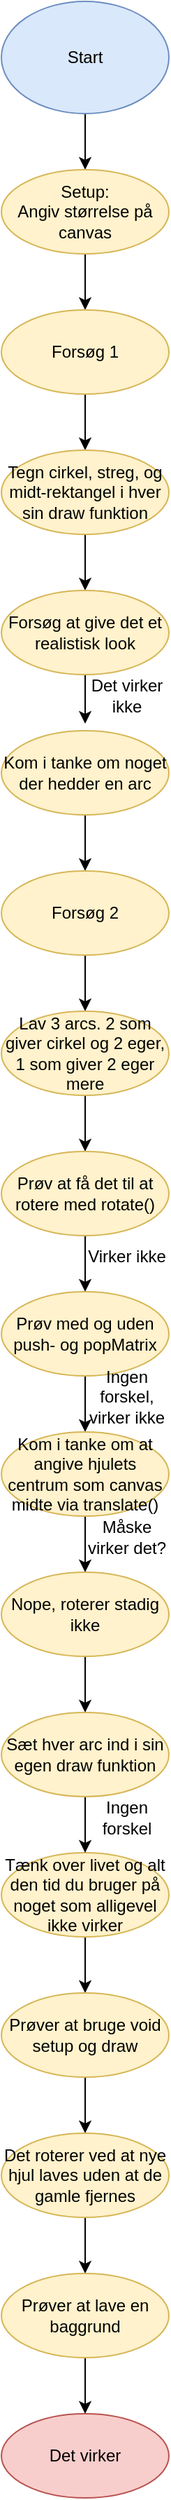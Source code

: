 <mxfile version="20.3.0" type="device"><diagram id="C5RBs43oDa-KdzZeNtuy" name="Page-1"><mxGraphModel dx="1038" dy="539" grid="1" gridSize="10" guides="1" tooltips="1" connect="1" arrows="1" fold="1" page="1" pageScale="1" pageWidth="827" pageHeight="1169" math="0" shadow="0"><root><mxCell id="WIyWlLk6GJQsqaUBKTNV-0"/><mxCell id="WIyWlLk6GJQsqaUBKTNV-1" parent="WIyWlLk6GJQsqaUBKTNV-0"/><mxCell id="qFqJZMW7QlUF8bn65Ra7-2" value="" style="edgeStyle=orthogonalEdgeStyle;rounded=0;orthogonalLoop=1;jettySize=auto;html=1;" parent="WIyWlLk6GJQsqaUBKTNV-1" source="qFqJZMW7QlUF8bn65Ra7-0" target="qFqJZMW7QlUF8bn65Ra7-1" edge="1"><mxGeometry relative="1" as="geometry"/></mxCell><mxCell id="qFqJZMW7QlUF8bn65Ra7-0" value="Start" style="ellipse;whiteSpace=wrap;html=1;fillColor=#dae8fc;strokeColor=#6c8ebf;" parent="WIyWlLk6GJQsqaUBKTNV-1" vertex="1"><mxGeometry x="360" y="40" width="120" height="80" as="geometry"/></mxCell><mxCell id="qFqJZMW7QlUF8bn65Ra7-5" value="" style="edgeStyle=orthogonalEdgeStyle;rounded=0;orthogonalLoop=1;jettySize=auto;html=1;" parent="WIyWlLk6GJQsqaUBKTNV-1" source="qFqJZMW7QlUF8bn65Ra7-1" target="qFqJZMW7QlUF8bn65Ra7-4" edge="1"><mxGeometry relative="1" as="geometry"/></mxCell><mxCell id="qFqJZMW7QlUF8bn65Ra7-1" value="Setup:&lt;br&gt;Angiv størrelse på canvas" style="ellipse;whiteSpace=wrap;html=1;fillColor=#fff2cc;strokeColor=#d6b656;" parent="WIyWlLk6GJQsqaUBKTNV-1" vertex="1"><mxGeometry x="360" y="160" width="120" height="60" as="geometry"/></mxCell><mxCell id="qFqJZMW7QlUF8bn65Ra7-7" value="" style="edgeStyle=orthogonalEdgeStyle;rounded=0;orthogonalLoop=1;jettySize=auto;html=1;" parent="WIyWlLk6GJQsqaUBKTNV-1" source="qFqJZMW7QlUF8bn65Ra7-4" target="qFqJZMW7QlUF8bn65Ra7-6" edge="1"><mxGeometry relative="1" as="geometry"/></mxCell><mxCell id="qFqJZMW7QlUF8bn65Ra7-4" value="Forsøg 1" style="ellipse;whiteSpace=wrap;html=1;fillColor=#fff2cc;strokeColor=#d6b656;" parent="WIyWlLk6GJQsqaUBKTNV-1" vertex="1"><mxGeometry x="360" y="260" width="120" height="60" as="geometry"/></mxCell><mxCell id="qFqJZMW7QlUF8bn65Ra7-11" value="" style="edgeStyle=orthogonalEdgeStyle;rounded=0;orthogonalLoop=1;jettySize=auto;html=1;" parent="WIyWlLk6GJQsqaUBKTNV-1" source="qFqJZMW7QlUF8bn65Ra7-6" target="qFqJZMW7QlUF8bn65Ra7-10" edge="1"><mxGeometry relative="1" as="geometry"/></mxCell><mxCell id="qFqJZMW7QlUF8bn65Ra7-6" value="Tegn cirkel, streg, og midt-rektangel i hver sin draw funktion" style="ellipse;whiteSpace=wrap;html=1;fillColor=#fff2cc;strokeColor=#d6b656;" parent="WIyWlLk6GJQsqaUBKTNV-1" vertex="1"><mxGeometry x="360" y="360" width="120" height="60" as="geometry"/></mxCell><mxCell id="qFqJZMW7QlUF8bn65Ra7-13" value="" style="edgeStyle=orthogonalEdgeStyle;rounded=0;orthogonalLoop=1;jettySize=auto;html=1;" parent="WIyWlLk6GJQsqaUBKTNV-1" source="qFqJZMW7QlUF8bn65Ra7-10" edge="1"><mxGeometry relative="1" as="geometry"><mxPoint x="420" y="555" as="targetPoint"/></mxGeometry></mxCell><mxCell id="qFqJZMW7QlUF8bn65Ra7-10" value="Forsøg at give det et realistisk look" style="ellipse;whiteSpace=wrap;html=1;fillColor=#fff2cc;strokeColor=#d6b656;" parent="WIyWlLk6GJQsqaUBKTNV-1" vertex="1"><mxGeometry x="360" y="460" width="120" height="60" as="geometry"/></mxCell><mxCell id="qFqJZMW7QlUF8bn65Ra7-17" value="" style="edgeStyle=orthogonalEdgeStyle;rounded=0;orthogonalLoop=1;jettySize=auto;html=1;" parent="WIyWlLk6GJQsqaUBKTNV-1" source="qFqJZMW7QlUF8bn65Ra7-14" target="qFqJZMW7QlUF8bn65Ra7-16" edge="1"><mxGeometry relative="1" as="geometry"/></mxCell><mxCell id="qFqJZMW7QlUF8bn65Ra7-14" value="Kom i tanke om noget der hedder en arc" style="ellipse;whiteSpace=wrap;html=1;fillColor=#fff2cc;strokeColor=#d6b656;" parent="WIyWlLk6GJQsqaUBKTNV-1" vertex="1"><mxGeometry x="360" y="560" width="120" height="60" as="geometry"/></mxCell><mxCell id="qFqJZMW7QlUF8bn65Ra7-19" value="" style="edgeStyle=orthogonalEdgeStyle;rounded=0;orthogonalLoop=1;jettySize=auto;html=1;" parent="WIyWlLk6GJQsqaUBKTNV-1" source="qFqJZMW7QlUF8bn65Ra7-16" target="qFqJZMW7QlUF8bn65Ra7-18" edge="1"><mxGeometry relative="1" as="geometry"/></mxCell><mxCell id="qFqJZMW7QlUF8bn65Ra7-16" value="Forsøg 2" style="ellipse;whiteSpace=wrap;html=1;fillColor=#fff2cc;strokeColor=#d6b656;" parent="WIyWlLk6GJQsqaUBKTNV-1" vertex="1"><mxGeometry x="360" y="660" width="120" height="60" as="geometry"/></mxCell><mxCell id="qFqJZMW7QlUF8bn65Ra7-21" value="" style="edgeStyle=orthogonalEdgeStyle;rounded=0;orthogonalLoop=1;jettySize=auto;html=1;" parent="WIyWlLk6GJQsqaUBKTNV-1" source="qFqJZMW7QlUF8bn65Ra7-18" target="qFqJZMW7QlUF8bn65Ra7-20" edge="1"><mxGeometry relative="1" as="geometry"/></mxCell><mxCell id="qFqJZMW7QlUF8bn65Ra7-18" value="Lav 3 arcs. 2 som giver cirkel og 2 eger, 1 som giver 2 eger mere" style="ellipse;whiteSpace=wrap;html=1;fillColor=#fff2cc;strokeColor=#d6b656;" parent="WIyWlLk6GJQsqaUBKTNV-1" vertex="1"><mxGeometry x="360" y="760" width="120" height="60" as="geometry"/></mxCell><mxCell id="qFqJZMW7QlUF8bn65Ra7-24" value="" style="edgeStyle=orthogonalEdgeStyle;rounded=0;orthogonalLoop=1;jettySize=auto;html=1;" parent="WIyWlLk6GJQsqaUBKTNV-1" source="qFqJZMW7QlUF8bn65Ra7-20" target="qFqJZMW7QlUF8bn65Ra7-23" edge="1"><mxGeometry relative="1" as="geometry"/></mxCell><mxCell id="qFqJZMW7QlUF8bn65Ra7-20" value="Prøv at få det til at rotere med rotate()" style="ellipse;whiteSpace=wrap;html=1;fillColor=#fff2cc;strokeColor=#d6b656;" parent="WIyWlLk6GJQsqaUBKTNV-1" vertex="1"><mxGeometry x="360" y="860" width="120" height="60" as="geometry"/></mxCell><mxCell id="qFqJZMW7QlUF8bn65Ra7-22" value="Det virker ikke" style="text;html=1;strokeColor=none;fillColor=none;align=center;verticalAlign=middle;whiteSpace=wrap;rounded=0;" parent="WIyWlLk6GJQsqaUBKTNV-1" vertex="1"><mxGeometry x="420" y="520" width="60" height="30" as="geometry"/></mxCell><mxCell id="irCeChuK3LZAwT5IqHCN-7" value="" style="edgeStyle=orthogonalEdgeStyle;rounded=0;orthogonalLoop=1;jettySize=auto;html=1;" edge="1" parent="WIyWlLk6GJQsqaUBKTNV-1" source="qFqJZMW7QlUF8bn65Ra7-23" target="qFqJZMW7QlUF8bn65Ra7-26"><mxGeometry relative="1" as="geometry"/></mxCell><mxCell id="qFqJZMW7QlUF8bn65Ra7-23" value="Prøv med og uden push- og popMatrix" style="ellipse;whiteSpace=wrap;html=1;fillColor=#fff2cc;strokeColor=#d6b656;" parent="WIyWlLk6GJQsqaUBKTNV-1" vertex="1"><mxGeometry x="360" y="960" width="120" height="60" as="geometry"/></mxCell><mxCell id="qFqJZMW7QlUF8bn65Ra7-25" value="Virker ikke" style="text;html=1;strokeColor=none;fillColor=none;align=center;verticalAlign=middle;whiteSpace=wrap;rounded=0;" parent="WIyWlLk6GJQsqaUBKTNV-1" vertex="1"><mxGeometry x="420" y="920" width="60" height="30" as="geometry"/></mxCell><mxCell id="qFqJZMW7QlUF8bn65Ra7-30" value="" style="edgeStyle=orthogonalEdgeStyle;rounded=0;orthogonalLoop=1;jettySize=auto;html=1;" parent="WIyWlLk6GJQsqaUBKTNV-1" source="qFqJZMW7QlUF8bn65Ra7-26" target="qFqJZMW7QlUF8bn65Ra7-29" edge="1"><mxGeometry relative="1" as="geometry"/></mxCell><mxCell id="qFqJZMW7QlUF8bn65Ra7-26" value="Kom i tanke om at angive hjulets centrum som canvas midte via translate()" style="ellipse;whiteSpace=wrap;html=1;fillColor=#fff2cc;strokeColor=#d6b656;" parent="WIyWlLk6GJQsqaUBKTNV-1" vertex="1"><mxGeometry x="360" y="1060" width="120" height="60" as="geometry"/></mxCell><mxCell id="qFqJZMW7QlUF8bn65Ra7-28" value="Ingen forskel, virker ikke" style="text;html=1;strokeColor=none;fillColor=none;align=center;verticalAlign=middle;whiteSpace=wrap;rounded=0;" parent="WIyWlLk6GJQsqaUBKTNV-1" vertex="1"><mxGeometry x="420" y="1020" width="60" height="30" as="geometry"/></mxCell><mxCell id="qFqJZMW7QlUF8bn65Ra7-38" value="" style="edgeStyle=orthogonalEdgeStyle;rounded=0;orthogonalLoop=1;jettySize=auto;html=1;" parent="WIyWlLk6GJQsqaUBKTNV-1" source="qFqJZMW7QlUF8bn65Ra7-29" target="qFqJZMW7QlUF8bn65Ra7-37" edge="1"><mxGeometry relative="1" as="geometry"/></mxCell><mxCell id="qFqJZMW7QlUF8bn65Ra7-29" value="Nope, roterer stadig ikke" style="ellipse;whiteSpace=wrap;html=1;fillColor=#fff2cc;strokeColor=#d6b656;" parent="WIyWlLk6GJQsqaUBKTNV-1" vertex="1"><mxGeometry x="360" y="1160" width="120" height="60" as="geometry"/></mxCell><mxCell id="irCeChuK3LZAwT5IqHCN-5" value="" style="edgeStyle=orthogonalEdgeStyle;rounded=0;orthogonalLoop=1;jettySize=auto;html=1;" edge="1" parent="WIyWlLk6GJQsqaUBKTNV-1" source="qFqJZMW7QlUF8bn65Ra7-32" target="qFqJZMW7QlUF8bn65Ra7-39"><mxGeometry relative="1" as="geometry"/></mxCell><mxCell id="qFqJZMW7QlUF8bn65Ra7-32" value="Tænk over livet og alt den tid du bruger på noget som alligevel ikke virker" style="ellipse;whiteSpace=wrap;html=1;fillColor=#fff2cc;strokeColor=#d6b656;" parent="WIyWlLk6GJQsqaUBKTNV-1" vertex="1"><mxGeometry x="360" y="1360" width="120" height="60" as="geometry"/></mxCell><mxCell id="qFqJZMW7QlUF8bn65Ra7-36" value="Måske virker det?" style="text;html=1;strokeColor=none;fillColor=none;align=center;verticalAlign=middle;whiteSpace=wrap;rounded=0;" parent="WIyWlLk6GJQsqaUBKTNV-1" vertex="1"><mxGeometry x="420" y="1120" width="60" height="30" as="geometry"/></mxCell><mxCell id="irCeChuK3LZAwT5IqHCN-4" value="" style="edgeStyle=orthogonalEdgeStyle;rounded=0;orthogonalLoop=1;jettySize=auto;html=1;" edge="1" parent="WIyWlLk6GJQsqaUBKTNV-1" source="qFqJZMW7QlUF8bn65Ra7-37" target="qFqJZMW7QlUF8bn65Ra7-32"><mxGeometry relative="1" as="geometry"/></mxCell><mxCell id="qFqJZMW7QlUF8bn65Ra7-37" value="Sæt hver arc ind i sin egen draw funktion" style="ellipse;whiteSpace=wrap;html=1;fillColor=#fff2cc;strokeColor=#d6b656;" parent="WIyWlLk6GJQsqaUBKTNV-1" vertex="1"><mxGeometry x="360" y="1260" width="120" height="60" as="geometry"/></mxCell><mxCell id="qFqJZMW7QlUF8bn65Ra7-43" value="" style="edgeStyle=orthogonalEdgeStyle;rounded=0;orthogonalLoop=1;jettySize=auto;html=1;" parent="WIyWlLk6GJQsqaUBKTNV-1" source="qFqJZMW7QlUF8bn65Ra7-39" target="qFqJZMW7QlUF8bn65Ra7-42" edge="1"><mxGeometry relative="1" as="geometry"/></mxCell><mxCell id="qFqJZMW7QlUF8bn65Ra7-39" value="Prøver at bruge void setup og draw" style="ellipse;whiteSpace=wrap;html=1;fillColor=#fff2cc;strokeColor=#d6b656;" parent="WIyWlLk6GJQsqaUBKTNV-1" vertex="1"><mxGeometry x="360" y="1460" width="120" height="60" as="geometry"/></mxCell><mxCell id="qFqJZMW7QlUF8bn65Ra7-41" value="Ingen forskel" style="text;html=1;strokeColor=none;fillColor=none;align=center;verticalAlign=middle;whiteSpace=wrap;rounded=0;" parent="WIyWlLk6GJQsqaUBKTNV-1" vertex="1"><mxGeometry x="420" y="1320" width="60" height="30" as="geometry"/></mxCell><mxCell id="irCeChuK3LZAwT5IqHCN-1" value="" style="edgeStyle=orthogonalEdgeStyle;rounded=0;orthogonalLoop=1;jettySize=auto;html=1;" edge="1" parent="WIyWlLk6GJQsqaUBKTNV-1" source="qFqJZMW7QlUF8bn65Ra7-42" target="irCeChuK3LZAwT5IqHCN-0"><mxGeometry relative="1" as="geometry"/></mxCell><mxCell id="qFqJZMW7QlUF8bn65Ra7-42" value="Det roterer ved at nye hjul laves uden at de gamle fjernes" style="ellipse;whiteSpace=wrap;html=1;fillColor=#fff2cc;strokeColor=#d6b656;" parent="WIyWlLk6GJQsqaUBKTNV-1" vertex="1"><mxGeometry x="360" y="1560" width="120" height="60" as="geometry"/></mxCell><mxCell id="irCeChuK3LZAwT5IqHCN-3" value="" style="edgeStyle=orthogonalEdgeStyle;rounded=0;orthogonalLoop=1;jettySize=auto;html=1;" edge="1" parent="WIyWlLk6GJQsqaUBKTNV-1" source="irCeChuK3LZAwT5IqHCN-0" target="irCeChuK3LZAwT5IqHCN-2"><mxGeometry relative="1" as="geometry"/></mxCell><mxCell id="irCeChuK3LZAwT5IqHCN-0" value="Prøver at lave en baggrund" style="ellipse;whiteSpace=wrap;html=1;fillColor=#fff2cc;strokeColor=#d6b656;" vertex="1" parent="WIyWlLk6GJQsqaUBKTNV-1"><mxGeometry x="360" y="1660" width="120" height="60" as="geometry"/></mxCell><mxCell id="irCeChuK3LZAwT5IqHCN-2" value="Det virker" style="ellipse;whiteSpace=wrap;html=1;fillColor=#f8cecc;strokeColor=#b85450;" vertex="1" parent="WIyWlLk6GJQsqaUBKTNV-1"><mxGeometry x="360" y="1760" width="120" height="60" as="geometry"/></mxCell></root></mxGraphModel></diagram></mxfile>